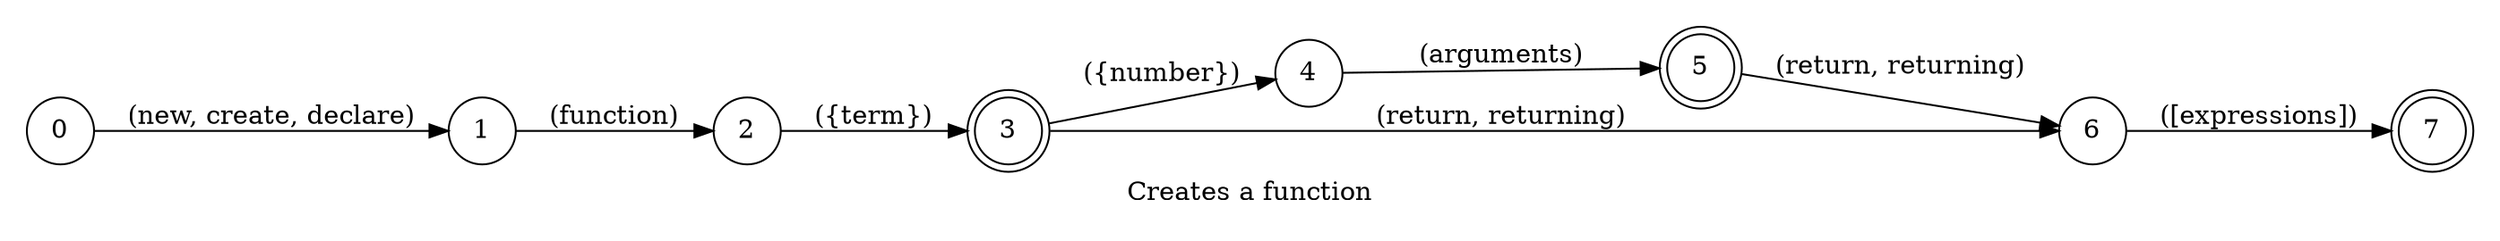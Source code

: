 digraph function_declaration {
    id="function_declaration";
    label="Creates a function";
    lang="en-US";
    langName="English";
    pad="0.2";
    rankdir=LR;
    priority="2";
    node[shape=doublecircle]; 3 5 7;
    node[shape=circle];

    0 -> 1 [label="(new, create, declare)"];
    1 -> 2 [label="(function)"];
    2 -> 3 [label="({term})", store=fnName];
    3 -> 4 [label="({number})", store=argsNumber];
    4 -> 5 [label="(arguments)"];
    {3 5} -> 6 [label="(return, returning)"];
    6 -> 7 [label="([expressions])", store=returnValue];

    title="Creates a function";
    desc="Creates a function with the desired number of args and return value";
}